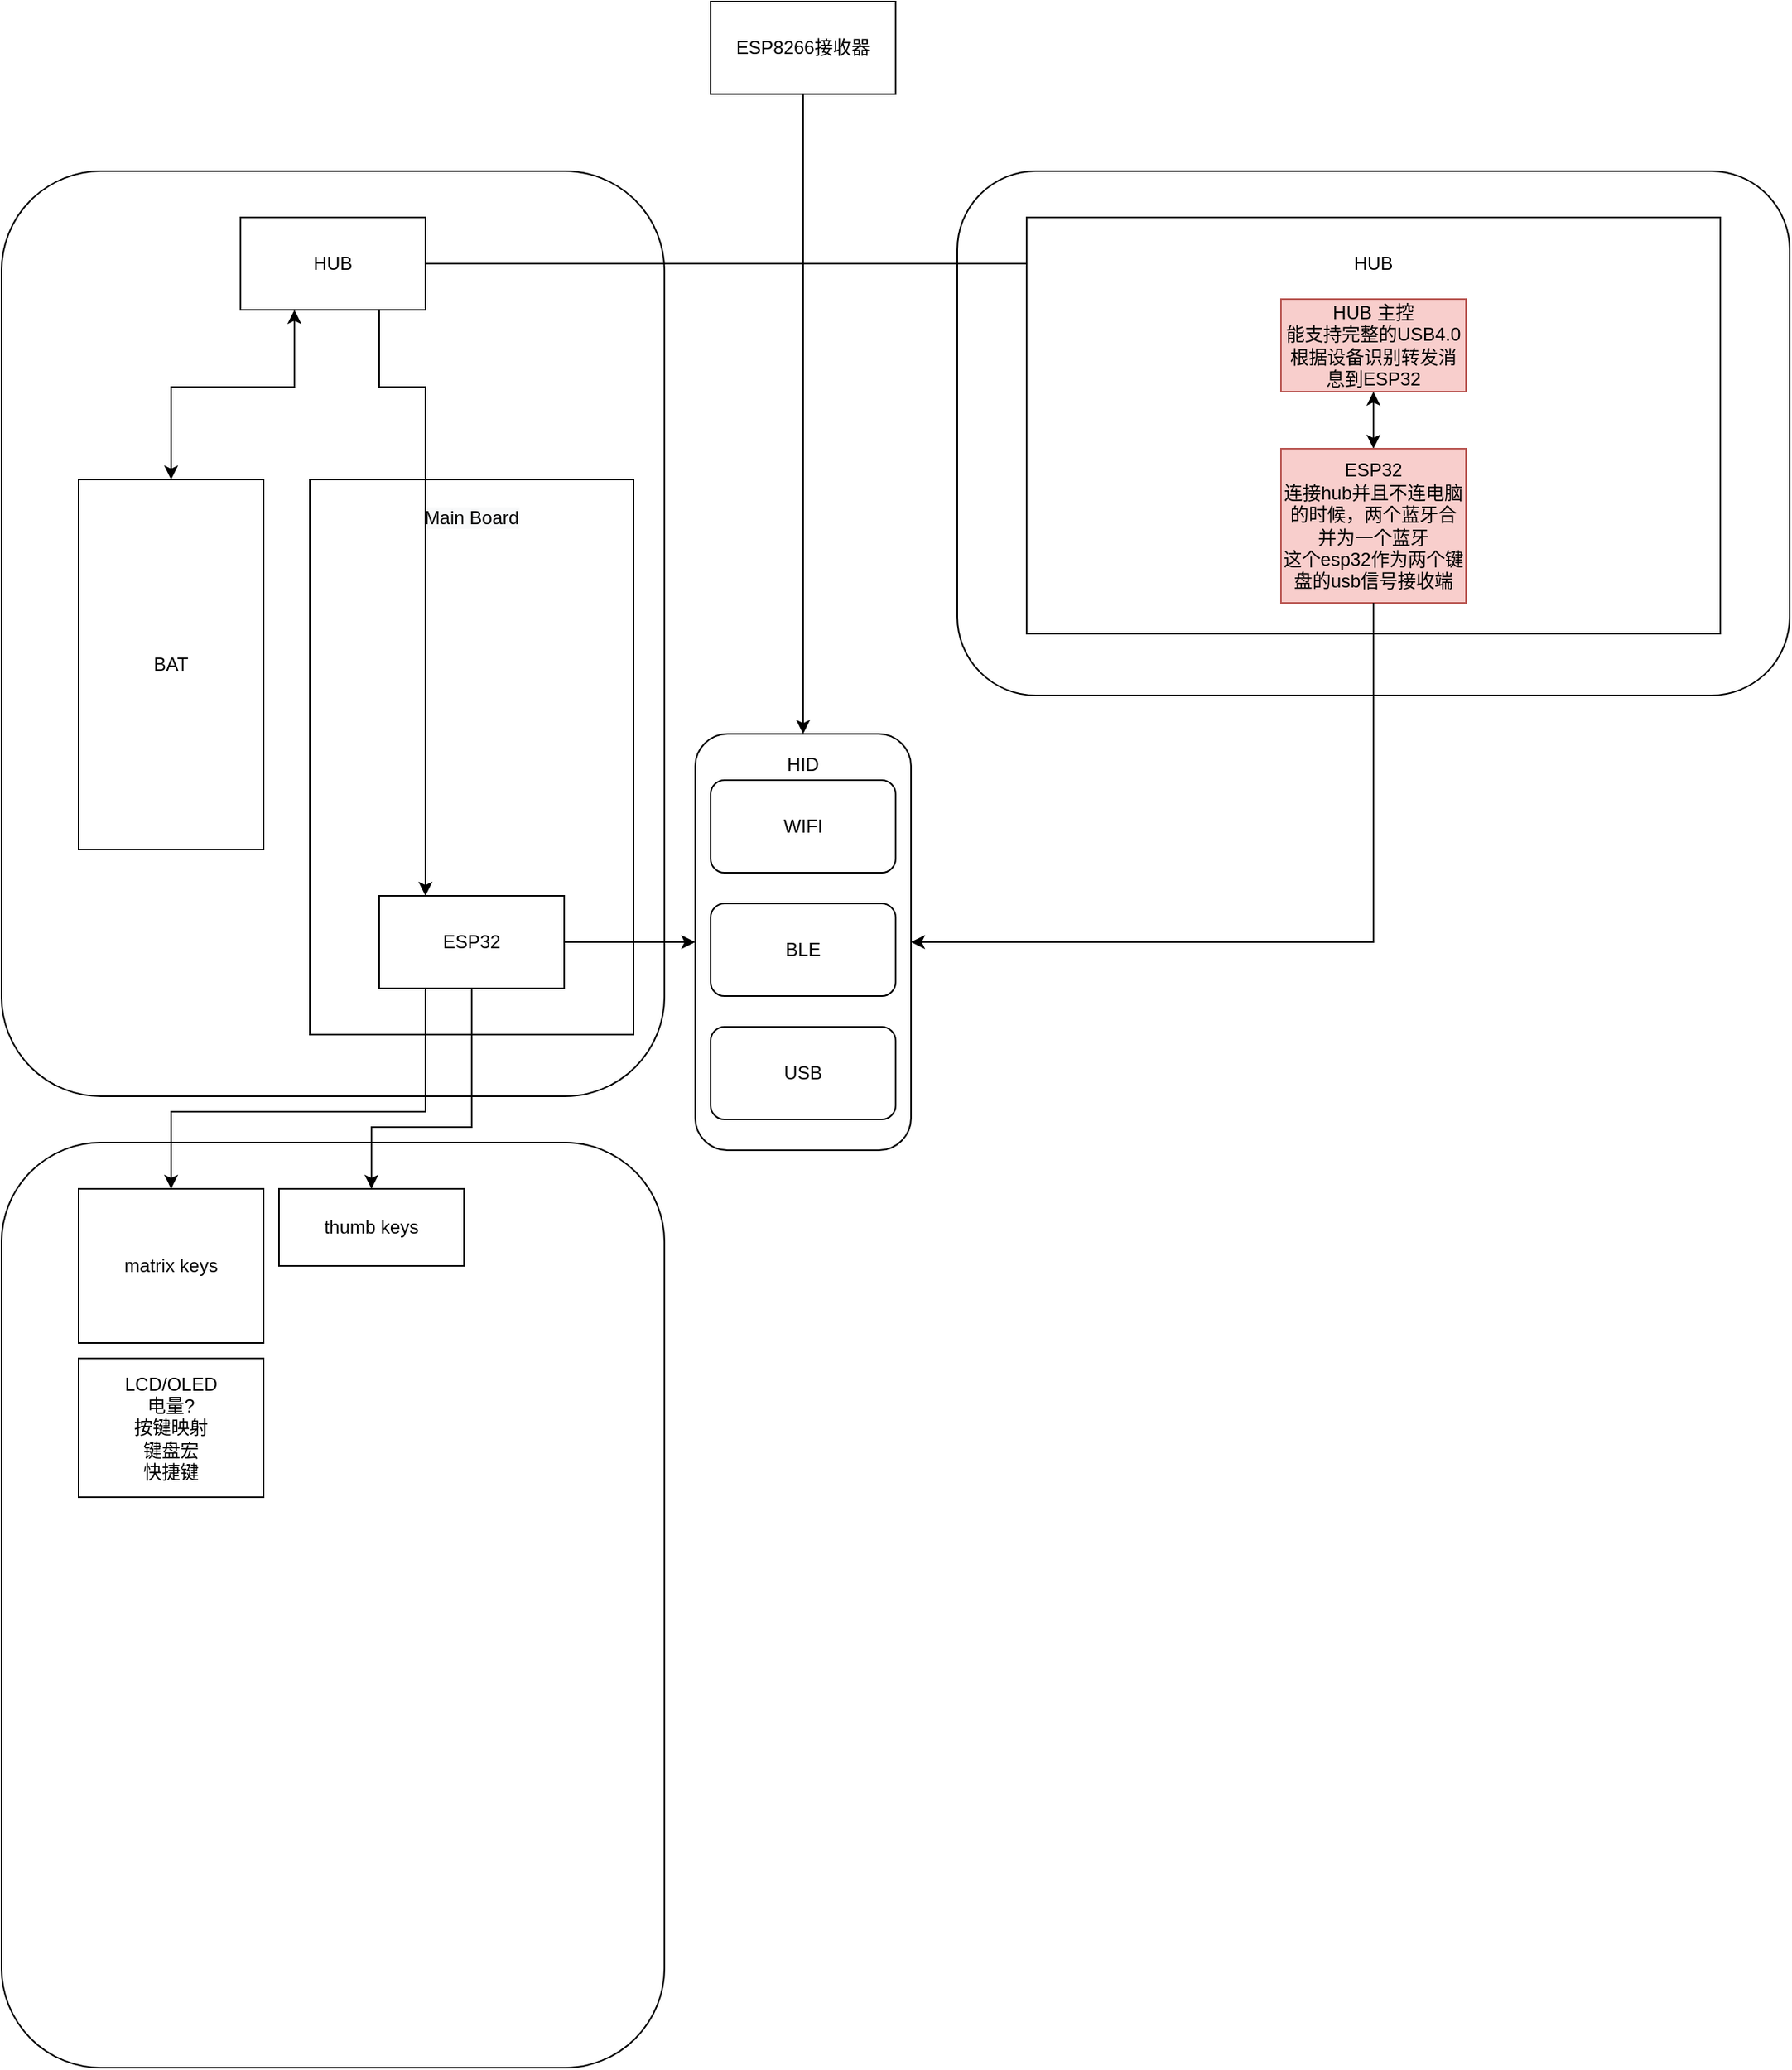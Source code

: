 <mxfile version="20.2.4" type="github" pages="2">
  <diagram id="2KM-rFrR2xTsXC9PlKku" name="第 1 页">
    <mxGraphModel dx="1298" dy="1940" grid="1" gridSize="10" guides="1" tooltips="1" connect="1" arrows="1" fold="1" page="1" pageScale="1" pageWidth="850" pageHeight="1100" math="0" shadow="0">
      <root>
        <mxCell id="0" />
        <mxCell id="1" parent="0" />
        <mxCell id="3FKa7wvlGTYPQKq6c4H--8" value="" style="rounded=1;whiteSpace=wrap;html=1;" parent="1" vertex="1">
          <mxGeometry x="70" y="50" width="430" height="600" as="geometry" />
        </mxCell>
        <mxCell id="3FKa7wvlGTYPQKq6c4H--9" value="BAT" style="rounded=0;whiteSpace=wrap;html=1;" parent="1" vertex="1">
          <mxGeometry x="120" y="250" width="120" height="240" as="geometry" />
        </mxCell>
        <mxCell id="3FKa7wvlGTYPQKq6c4H--10" value="HUB" style="rounded=0;whiteSpace=wrap;html=1;" parent="1" vertex="1">
          <mxGeometry x="225" y="80" width="120" height="60" as="geometry" />
        </mxCell>
        <mxCell id="3FKa7wvlGTYPQKq6c4H--12" value="" style="edgeStyle=elbowEdgeStyle;elbow=vertical;endArrow=classic;html=1;rounded=0;startArrow=classic;startFill=1;" parent="1" source="3FKa7wvlGTYPQKq6c4H--10" target="3FKa7wvlGTYPQKq6c4H--9" edge="1">
          <mxGeometry width="50" height="50" relative="1" as="geometry">
            <mxPoint x="450" y="320" as="sourcePoint" />
            <mxPoint x="500" y="270" as="targetPoint" />
            <Array as="points">
              <mxPoint x="260" y="190" />
            </Array>
          </mxGeometry>
        </mxCell>
        <mxCell id="3FKa7wvlGTYPQKq6c4H--20" value="" style="rounded=1;whiteSpace=wrap;html=1;" parent="1" vertex="1">
          <mxGeometry x="70" y="680" width="430" height="600" as="geometry" />
        </mxCell>
        <mxCell id="3FKa7wvlGTYPQKq6c4H--21" value="matrix keys" style="rounded=0;whiteSpace=wrap;html=1;" parent="1" vertex="1">
          <mxGeometry x="120" y="710" width="120" height="100" as="geometry" />
        </mxCell>
        <mxCell id="3FKa7wvlGTYPQKq6c4H--22" value="thumb keys" style="rounded=0;whiteSpace=wrap;html=1;" parent="1" vertex="1">
          <mxGeometry x="250" y="710" width="120" height="50" as="geometry" />
        </mxCell>
        <mxCell id="3FKa7wvlGTYPQKq6c4H--17" value="" style="group;container=1;" parent="1" vertex="1" connectable="0">
          <mxGeometry x="270" y="250" width="210" height="360" as="geometry" />
        </mxCell>
        <mxCell id="3FKa7wvlGTYPQKq6c4H--11" value="" style="rounded=0;whiteSpace=wrap;html=1;" parent="3FKa7wvlGTYPQKq6c4H--17" vertex="1">
          <mxGeometry width="210" height="360" as="geometry" />
        </mxCell>
        <mxCell id="3FKa7wvlGTYPQKq6c4H--16" value="&lt;meta charset=&quot;utf-8&quot;&gt;&lt;span style=&quot;color: rgb(0, 0, 0); font-family: Helvetica; font-size: 12px; font-style: normal; font-variant-ligatures: normal; font-variant-caps: normal; font-weight: 400; letter-spacing: normal; orphans: 2; text-align: center; text-indent: 0px; text-transform: none; widows: 2; word-spacing: 0px; -webkit-text-stroke-width: 0px; background-color: rgb(248, 249, 250); text-decoration-thickness: initial; text-decoration-style: initial; text-decoration-color: initial; float: none; display: inline !important;&quot;&gt;Main Board&lt;/span&gt;" style="text;html=1;strokeColor=none;fillColor=none;align=center;verticalAlign=middle;whiteSpace=wrap;rounded=0;" parent="3FKa7wvlGTYPQKq6c4H--17" vertex="1">
          <mxGeometry x="55" y="10" width="100" height="30" as="geometry" />
        </mxCell>
        <mxCell id="3FKa7wvlGTYPQKq6c4H--18" value="ESP32" style="rounded=0;whiteSpace=wrap;html=1;" parent="3FKa7wvlGTYPQKq6c4H--17" vertex="1">
          <mxGeometry x="45" y="270" width="120" height="60" as="geometry" />
        </mxCell>
        <mxCell id="3FKa7wvlGTYPQKq6c4H--13" value="" style="edgeStyle=elbowEdgeStyle;elbow=vertical;endArrow=classic;html=1;rounded=0;exitX=0.75;exitY=1;exitDx=0;exitDy=0;entryX=0.25;entryY=0;entryDx=0;entryDy=0;" parent="1" source="3FKa7wvlGTYPQKq6c4H--10" target="3FKa7wvlGTYPQKq6c4H--18" edge="1">
          <mxGeometry width="50" height="50" relative="1" as="geometry">
            <mxPoint x="270" y="170" as="sourcePoint" />
            <mxPoint x="190" y="440" as="targetPoint" />
            <Array as="points">
              <mxPoint x="330" y="190" />
            </Array>
          </mxGeometry>
        </mxCell>
        <mxCell id="3FKa7wvlGTYPQKq6c4H--24" value="" style="edgeStyle=elbowEdgeStyle;elbow=vertical;endArrow=classic;html=1;rounded=0;exitX=0.25;exitY=1;exitDx=0;exitDy=0;entryX=0.5;entryY=0;entryDx=0;entryDy=0;" parent="1" source="3FKa7wvlGTYPQKq6c4H--18" target="3FKa7wvlGTYPQKq6c4H--21" edge="1">
          <mxGeometry width="50" height="50" relative="1" as="geometry">
            <mxPoint x="580" y="530" as="sourcePoint" />
            <mxPoint x="630" y="480" as="targetPoint" />
            <Array as="points">
              <mxPoint x="260" y="660" />
            </Array>
          </mxGeometry>
        </mxCell>
        <mxCell id="3FKa7wvlGTYPQKq6c4H--25" value="" style="edgeStyle=elbowEdgeStyle;elbow=vertical;endArrow=classic;html=1;rounded=0;exitX=0.5;exitY=1;exitDx=0;exitDy=0;entryX=0.5;entryY=0;entryDx=0;entryDy=0;" parent="1" source="3FKa7wvlGTYPQKq6c4H--18" target="3FKa7wvlGTYPQKq6c4H--22" edge="1">
          <mxGeometry width="50" height="50" relative="1" as="geometry">
            <mxPoint x="355" y="590" as="sourcePoint" />
            <mxPoint x="190" y="720" as="targetPoint" />
            <Array as="points">
              <mxPoint x="270" y="670" />
            </Array>
          </mxGeometry>
        </mxCell>
        <mxCell id="3FKa7wvlGTYPQKq6c4H--31" value="" style="group" parent="1" vertex="1" connectable="0">
          <mxGeometry x="520" y="415" width="140" height="270" as="geometry" />
        </mxCell>
        <mxCell id="3FKa7wvlGTYPQKq6c4H--29" value="" style="rounded=1;whiteSpace=wrap;html=1;" parent="3FKa7wvlGTYPQKq6c4H--31" vertex="1">
          <mxGeometry width="140" height="270" as="geometry" />
        </mxCell>
        <mxCell id="3FKa7wvlGTYPQKq6c4H--26" value="WIFI" style="rounded=1;whiteSpace=wrap;html=1;" parent="3FKa7wvlGTYPQKq6c4H--31" vertex="1">
          <mxGeometry x="10" y="30" width="120" height="60" as="geometry" />
        </mxCell>
        <mxCell id="3FKa7wvlGTYPQKq6c4H--27" value="BLE" style="rounded=1;whiteSpace=wrap;html=1;" parent="3FKa7wvlGTYPQKq6c4H--31" vertex="1">
          <mxGeometry x="10" y="110" width="120" height="60" as="geometry" />
        </mxCell>
        <mxCell id="3FKa7wvlGTYPQKq6c4H--28" value="USB" style="rounded=1;whiteSpace=wrap;html=1;" parent="3FKa7wvlGTYPQKq6c4H--31" vertex="1">
          <mxGeometry x="10" y="190" width="120" height="60" as="geometry" />
        </mxCell>
        <mxCell id="3FKa7wvlGTYPQKq6c4H--30" value="HID" style="text;html=1;strokeColor=none;fillColor=none;align=center;verticalAlign=middle;whiteSpace=wrap;rounded=0;" parent="3FKa7wvlGTYPQKq6c4H--31" vertex="1">
          <mxGeometry x="40" y="5" width="60" height="30" as="geometry" />
        </mxCell>
        <mxCell id="3FKa7wvlGTYPQKq6c4H--32" value="" style="endArrow=classic;html=1;rounded=0;exitX=1;exitY=0.5;exitDx=0;exitDy=0;entryX=0;entryY=0.5;entryDx=0;entryDy=0;" parent="1" source="3FKa7wvlGTYPQKq6c4H--18" target="3FKa7wvlGTYPQKq6c4H--29" edge="1">
          <mxGeometry width="50" height="50" relative="1" as="geometry">
            <mxPoint x="580" y="410" as="sourcePoint" />
            <mxPoint x="630" y="360" as="targetPoint" />
          </mxGeometry>
        </mxCell>
        <mxCell id="3FKa7wvlGTYPQKq6c4H--33" value="" style="rounded=1;whiteSpace=wrap;html=1;" parent="1" vertex="1">
          <mxGeometry x="690" y="50" width="540" height="340" as="geometry" />
        </mxCell>
        <mxCell id="3FKa7wvlGTYPQKq6c4H--35" value="" style="endArrow=classic;html=1;rounded=0;exitX=1;exitY=0.5;exitDx=0;exitDy=0;entryX=0;entryY=0.5;entryDx=0;entryDy=0;" parent="1" source="3FKa7wvlGTYPQKq6c4H--10" edge="1">
          <mxGeometry width="50" height="50" relative="1" as="geometry">
            <mxPoint x="580" y="370" as="sourcePoint" />
            <mxPoint x="900" y="110" as="targetPoint" />
          </mxGeometry>
        </mxCell>
        <mxCell id="3FKa7wvlGTYPQKq6c4H--36" value="" style="rounded=0;whiteSpace=wrap;html=1;" parent="1" vertex="1">
          <mxGeometry x="735" y="80" width="450" height="270" as="geometry" />
        </mxCell>
        <mxCell id="3FKa7wvlGTYPQKq6c4H--46" value="" style="edgeStyle=orthogonalEdgeStyle;rounded=0;orthogonalLoop=1;jettySize=auto;html=1;startArrow=classic;startFill=1;exitX=0.5;exitY=1;exitDx=0;exitDy=0;" parent="1" source="3FKa7wvlGTYPQKq6c4H--48" target="3FKa7wvlGTYPQKq6c4H--38" edge="1">
          <mxGeometry relative="1" as="geometry" />
        </mxCell>
        <mxCell id="3FKa7wvlGTYPQKq6c4H--37" value="HUB" style="text;html=1;strokeColor=none;fillColor=none;align=center;verticalAlign=middle;whiteSpace=wrap;rounded=0;" parent="1" vertex="1">
          <mxGeometry x="910" y="95" width="100" height="30" as="geometry" />
        </mxCell>
        <mxCell id="3FKa7wvlGTYPQKq6c4H--38" value="ESP32&lt;br&gt;连接hub并且不连电脑的时候，两个蓝牙合并为一个蓝牙&lt;br&gt;这个esp32作为两个键盘的usb信号接收端" style="rounded=0;whiteSpace=wrap;html=1;strokeColor=#b85450;fillColor=#f8cecc;" parent="1" vertex="1">
          <mxGeometry x="900" y="230" width="120" height="100" as="geometry" />
        </mxCell>
        <mxCell id="3FKa7wvlGTYPQKq6c4H--45" value="" style="edgeStyle=elbowEdgeStyle;elbow=vertical;endArrow=classic;html=1;rounded=0;entryX=1;entryY=0.5;entryDx=0;entryDy=0;" parent="1" source="3FKa7wvlGTYPQKq6c4H--38" target="3FKa7wvlGTYPQKq6c4H--29" edge="1">
          <mxGeometry width="50" height="50" relative="1" as="geometry">
            <mxPoint x="590" y="330" as="sourcePoint" />
            <mxPoint x="640" y="280" as="targetPoint" />
            <Array as="points">
              <mxPoint x="810" y="550" />
            </Array>
          </mxGeometry>
        </mxCell>
        <mxCell id="3FKa7wvlGTYPQKq6c4H--48" value="HUB 主控&lt;br&gt;能支持完整的USB4.0&lt;br&gt;根据设备识别转发消息到ESP32" style="rounded=0;whiteSpace=wrap;html=1;strokeColor=#b85450;fillColor=#f8cecc;" parent="1" vertex="1">
          <mxGeometry x="900" y="133" width="120" height="60" as="geometry" />
        </mxCell>
        <mxCell id="3FKa7wvlGTYPQKq6c4H--49" value="LCD/OLED&lt;br&gt;电量?&lt;br&gt;按键映射&lt;br&gt;键盘宏&lt;br&gt;快捷键&lt;br&gt;" style="rounded=0;whiteSpace=wrap;html=1;strokeColor=#000000;" parent="1" vertex="1">
          <mxGeometry x="120" y="820" width="120" height="90" as="geometry" />
        </mxCell>
        <mxCell id="Etxb9pp4HP891RAw7gNl-1" value="ESP8266接收器" style="rounded=0;whiteSpace=wrap;html=1;" vertex="1" parent="1">
          <mxGeometry x="530" y="-60" width="120" height="60" as="geometry" />
        </mxCell>
        <mxCell id="Etxb9pp4HP891RAw7gNl-2" value="" style="endArrow=classic;html=1;rounded=0;exitX=0.5;exitY=1;exitDx=0;exitDy=0;entryX=0.5;entryY=0;entryDx=0;entryDy=0;" edge="1" parent="1" source="Etxb9pp4HP891RAw7gNl-1" target="3FKa7wvlGTYPQKq6c4H--29">
          <mxGeometry width="50" height="50" relative="1" as="geometry">
            <mxPoint x="630" y="340" as="sourcePoint" />
            <mxPoint x="680" y="290" as="targetPoint" />
          </mxGeometry>
        </mxCell>
      </root>
    </mxGraphModel>
  </diagram>
  <diagram name="第一期，有线键盘" id="WUQPFPJ6k0-F2I33fOvo">
    <mxGraphModel dx="1298" dy="840" grid="1" gridSize="10" guides="1" tooltips="1" connect="1" arrows="1" fold="1" page="1" pageScale="1" pageWidth="850" pageHeight="1100" math="0" shadow="0">
      <root>
        <mxCell id="JVwRdVkRW0hpO9SeGSl3-0" />
        <mxCell id="JVwRdVkRW0hpO9SeGSl3-1" parent="JVwRdVkRW0hpO9SeGSl3-0" />
        <mxCell id="JVwRdVkRW0hpO9SeGSl3-2" value="" style="rounded=1;whiteSpace=wrap;html=1;" vertex="1" parent="JVwRdVkRW0hpO9SeGSl3-1">
          <mxGeometry x="70" y="50" width="430" height="600" as="geometry" />
        </mxCell>
        <mxCell id="JVwRdVkRW0hpO9SeGSl3-4" value="HUB" style="rounded=0;whiteSpace=wrap;html=1;" vertex="1" parent="JVwRdVkRW0hpO9SeGSl3-1">
          <mxGeometry x="225" y="80" width="120" height="60" as="geometry" />
        </mxCell>
        <mxCell id="JVwRdVkRW0hpO9SeGSl3-6" value="" style="rounded=1;whiteSpace=wrap;html=1;" vertex="1" parent="JVwRdVkRW0hpO9SeGSl3-1">
          <mxGeometry x="70" y="680" width="430" height="600" as="geometry" />
        </mxCell>
        <mxCell id="JVwRdVkRW0hpO9SeGSl3-7" value="matrix keys" style="rounded=0;whiteSpace=wrap;html=1;" vertex="1" parent="JVwRdVkRW0hpO9SeGSl3-1">
          <mxGeometry x="120" y="710" width="120" height="100" as="geometry" />
        </mxCell>
        <mxCell id="JVwRdVkRW0hpO9SeGSl3-8" value="thumb keys" style="rounded=0;whiteSpace=wrap;html=1;" vertex="1" parent="JVwRdVkRW0hpO9SeGSl3-1">
          <mxGeometry x="250" y="710" width="120" height="50" as="geometry" />
        </mxCell>
        <mxCell id="JVwRdVkRW0hpO9SeGSl3-9" value="" style="group;container=1;" vertex="1" connectable="0" parent="JVwRdVkRW0hpO9SeGSl3-1">
          <mxGeometry x="270" y="250" width="210" height="360" as="geometry" />
        </mxCell>
        <mxCell id="JVwRdVkRW0hpO9SeGSl3-10" value="" style="rounded=0;whiteSpace=wrap;html=1;" vertex="1" parent="JVwRdVkRW0hpO9SeGSl3-9">
          <mxGeometry width="210" height="360" as="geometry" />
        </mxCell>
        <mxCell id="JVwRdVkRW0hpO9SeGSl3-11" value="&lt;meta charset=&quot;utf-8&quot;&gt;&lt;span style=&quot;color: rgb(0, 0, 0); font-family: Helvetica; font-size: 12px; font-style: normal; font-variant-ligatures: normal; font-variant-caps: normal; font-weight: 400; letter-spacing: normal; orphans: 2; text-align: center; text-indent: 0px; text-transform: none; widows: 2; word-spacing: 0px; -webkit-text-stroke-width: 0px; background-color: rgb(248, 249, 250); text-decoration-thickness: initial; text-decoration-style: initial; text-decoration-color: initial; float: none; display: inline !important;&quot;&gt;Main Board&lt;/span&gt;" style="text;html=1;strokeColor=none;fillColor=none;align=center;verticalAlign=middle;whiteSpace=wrap;rounded=0;" vertex="1" parent="JVwRdVkRW0hpO9SeGSl3-9">
          <mxGeometry x="55" y="10" width="100" height="30" as="geometry" />
        </mxCell>
        <mxCell id="JVwRdVkRW0hpO9SeGSl3-12" value="ESP32" style="rounded=0;whiteSpace=wrap;html=1;" vertex="1" parent="JVwRdVkRW0hpO9SeGSl3-9">
          <mxGeometry x="45" y="270" width="120" height="60" as="geometry" />
        </mxCell>
        <mxCell id="JVwRdVkRW0hpO9SeGSl3-13" value="" style="edgeStyle=elbowEdgeStyle;elbow=vertical;endArrow=classic;html=1;rounded=0;exitX=0.75;exitY=1;exitDx=0;exitDy=0;entryX=0.25;entryY=0;entryDx=0;entryDy=0;" edge="1" parent="JVwRdVkRW0hpO9SeGSl3-1" source="JVwRdVkRW0hpO9SeGSl3-4" target="JVwRdVkRW0hpO9SeGSl3-12">
          <mxGeometry width="50" height="50" relative="1" as="geometry">
            <mxPoint x="270" y="170" as="sourcePoint" />
            <mxPoint x="190" y="440" as="targetPoint" />
            <Array as="points">
              <mxPoint x="330" y="190" />
            </Array>
          </mxGeometry>
        </mxCell>
        <mxCell id="JVwRdVkRW0hpO9SeGSl3-14" value="" style="edgeStyle=elbowEdgeStyle;elbow=vertical;endArrow=classic;html=1;rounded=0;exitX=0.25;exitY=1;exitDx=0;exitDy=0;entryX=0.5;entryY=0;entryDx=0;entryDy=0;" edge="1" parent="JVwRdVkRW0hpO9SeGSl3-1" source="JVwRdVkRW0hpO9SeGSl3-12" target="JVwRdVkRW0hpO9SeGSl3-7">
          <mxGeometry width="50" height="50" relative="1" as="geometry">
            <mxPoint x="580" y="530" as="sourcePoint" />
            <mxPoint x="630" y="480" as="targetPoint" />
            <Array as="points">
              <mxPoint x="260" y="660" />
            </Array>
          </mxGeometry>
        </mxCell>
        <mxCell id="JVwRdVkRW0hpO9SeGSl3-15" value="" style="edgeStyle=elbowEdgeStyle;elbow=vertical;endArrow=classic;html=1;rounded=0;exitX=0.5;exitY=1;exitDx=0;exitDy=0;entryX=0.5;entryY=0;entryDx=0;entryDy=0;" edge="1" parent="JVwRdVkRW0hpO9SeGSl3-1" source="JVwRdVkRW0hpO9SeGSl3-12" target="JVwRdVkRW0hpO9SeGSl3-8">
          <mxGeometry width="50" height="50" relative="1" as="geometry">
            <mxPoint x="355" y="590" as="sourcePoint" />
            <mxPoint x="190" y="720" as="targetPoint" />
            <Array as="points">
              <mxPoint x="270" y="670" />
            </Array>
          </mxGeometry>
        </mxCell>
        <mxCell id="JVwRdVkRW0hpO9SeGSl3-31" value="LCD/OLED&lt;br&gt;电量?&lt;br&gt;按键映射&lt;br&gt;键盘宏&lt;br&gt;快捷键&lt;br&gt;" style="rounded=0;whiteSpace=wrap;html=1;strokeColor=#000000;" vertex="1" parent="JVwRdVkRW0hpO9SeGSl3-1">
          <mxGeometry x="120" y="820" width="120" height="90" as="geometry" />
        </mxCell>
      </root>
    </mxGraphModel>
  </diagram>
</mxfile>
